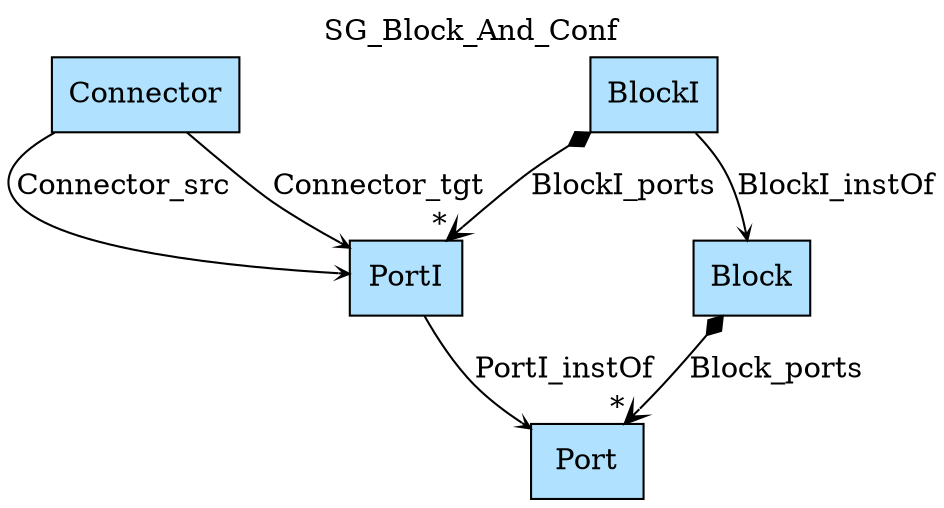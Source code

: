 digraph {graph[label=SG_Block_And_Conf,labelloc=tl,labelfontsize=12];
"Connector"[shape=record,fillcolor=lightskyblue1,style = filled,label="Connector"];
"BlockI"[shape=record,fillcolor=lightskyblue1,style = filled,label="BlockI"];
"Block"[shape=record,fillcolor=lightskyblue1,style = filled,label="Block"];
"PortI"[shape=record,fillcolor=lightskyblue1,style = filled,label="PortI"];
"Port"[shape=record,fillcolor=lightskyblue1,style = filled,label="Port"];

"Block"->"Port"[label="Block_ports",arrowhead=vee,arrowtail=diamond,dir=both,headlabel="*"];
"BlockI"->"PortI"[label="BlockI_ports",arrowhead=vee,arrowtail=diamond,dir=both,headlabel="*"];
"Connector"->"PortI"[label="Connector_src",arrowhead=vee,headlabel="",arrowsize=.5];
"Connector"->"PortI"[label="Connector_tgt",arrowhead=vee,headlabel="",arrowsize=.5];
"BlockI"->"Block"[label="BlockI_instOf",arrowhead=vee,headlabel="",arrowsize=.5];
"PortI"->"Port"[label="PortI_instOf",arrowhead=vee,headlabel="",arrowsize=.5];
}